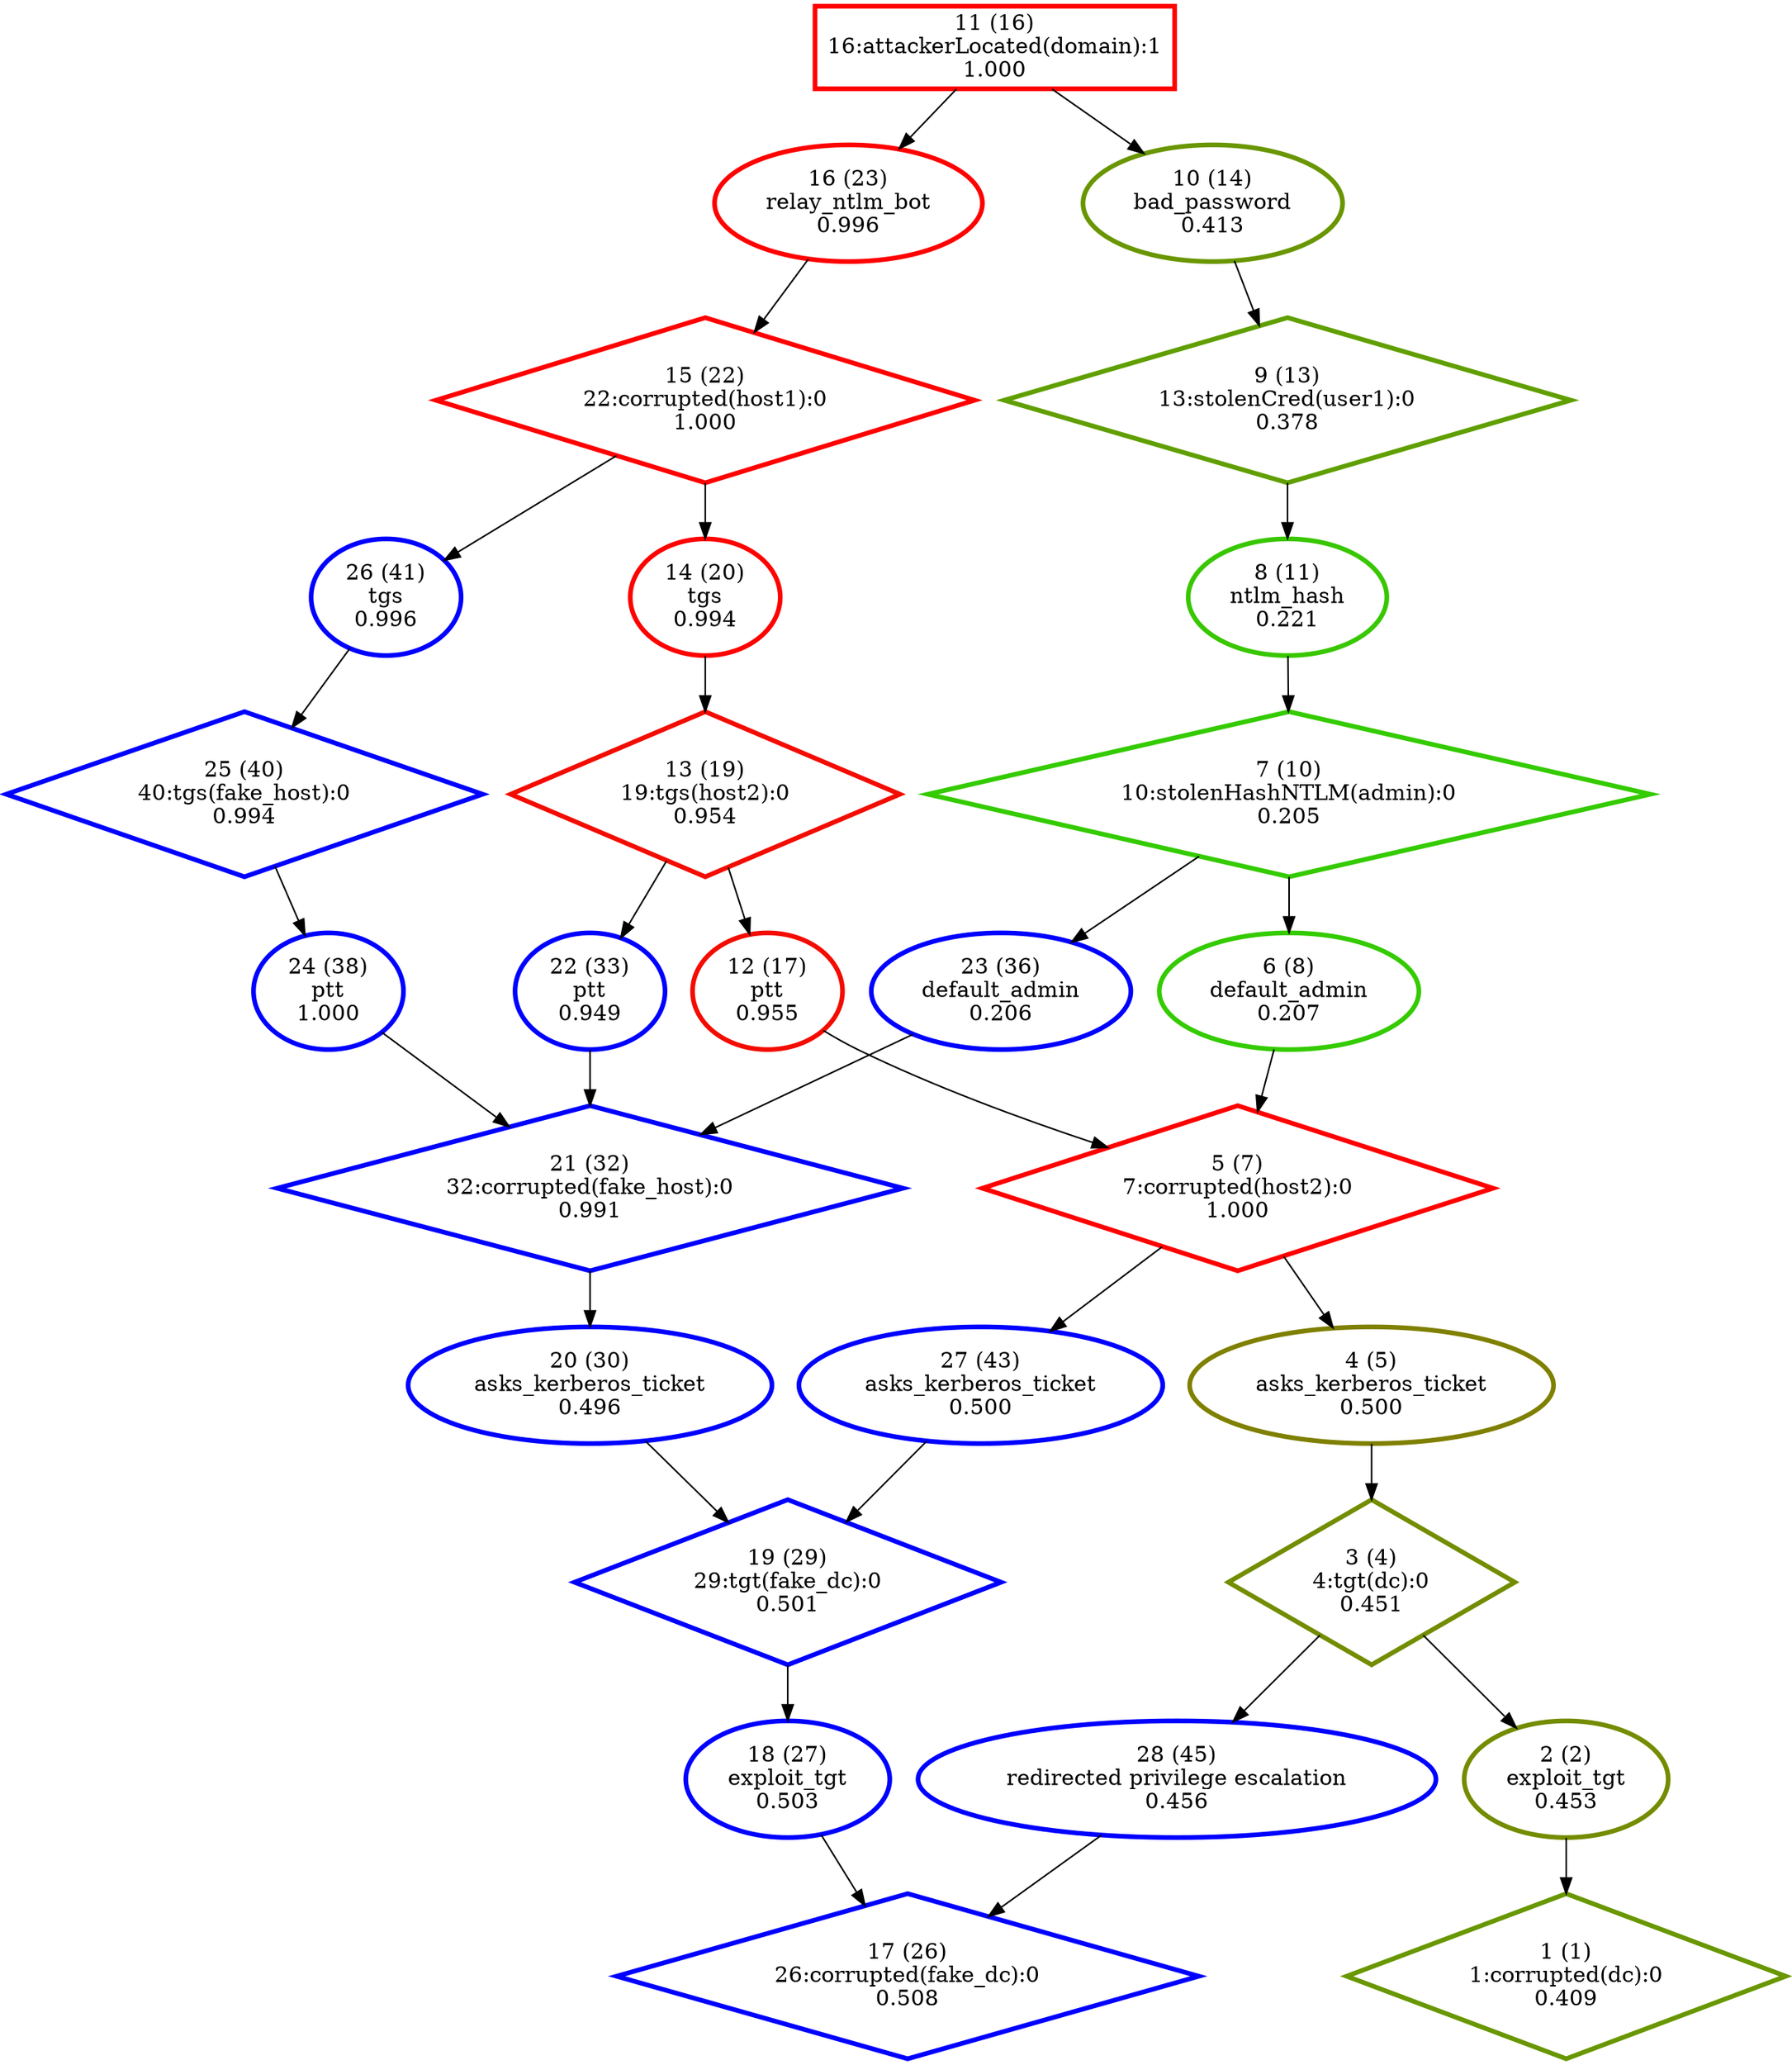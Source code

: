 digraph G {
  1 [label="1 (1)\n1:corrupted(dc):0\n0.409", color="#689700", penwidth=3, shape="diamond"];
  2 [label="2 (2)\nexploit_tgt\n0.453", color="#738C00", penwidth=3, shape="ellipse"];
  3 [label="3 (4)\n4:tgt(dc):0\n0.451", color="#728D00", penwidth=3, shape="diamond"];
  4 [label="4 (5)\nasks_kerberos_ticket\n0.500", color="#7F8000", penwidth=3, shape="ellipse"];
  5 [label="5 (7)\n7:corrupted(host2):0\n1.000", color="#FF0000", penwidth=3, shape="diamond"];
  6 [label="6 (8)\ndefault_admin\n0.207", color="#34CB00", penwidth=3, shape="ellipse"];
  7 [label="7 (10)\n10:stolenHashNTLM(admin):0\n0.205", color="#34CB00", penwidth=3, shape="diamond"];
  8 [label="8 (11)\nntlm_hash\n0.221", color="#38C700", penwidth=3, shape="ellipse"];
  9 [label="9 (13)\n13:stolenCred(user1):0\n0.378", color="#609F00", penwidth=3, shape="diamond"];
  10 [label="10 (14)\nbad_password\n0.413", color="#699600", penwidth=3, shape="ellipse"];
  11 [label="11 (16)\n16:attackerLocated(domain):1\n1.000", color="#FE0100", penwidth=3, shape="box"];
  12 [label="12 (17)\nptt\n0.955", color="#F30C00", penwidth=3, shape="ellipse"];
  13 [label="13 (19)\n19:tgs(host2):0\n0.954", color="#F30C00", penwidth=3, shape="diamond"];
  14 [label="14 (20)\ntgs\n0.994", color="#FD0200", penwidth=3, shape="ellipse"];
  15 [label="15 (22)\n22:corrupted(host1):0\n1.000", color="#FF0000", penwidth=3, shape="diamond"];
  16 [label="16 (23)\nrelay_ntlm_bot\n0.996", color="#FE0100", penwidth=3, shape="ellipse"];
  17 [label="17 (26)\n26:corrupted(fake_dc):0\n0.508", color="blue", penwidth=3, shape="diamond"];
  18 [label="18 (27)\nexploit_tgt\n0.503", color="blue", penwidth=3, shape="ellipse"];
  19 [label="19 (29)\n29:tgt(fake_dc):0\n0.501", color="blue", penwidth=3, shape="diamond"];
  20 [label="20 (30)\nasks_kerberos_ticket\n0.496", color="blue", penwidth=3, shape="ellipse"];
  21 [label="21 (32)\n32:corrupted(fake_host):0\n0.991", color="blue", penwidth=3, shape="diamond"];
  22 [label="22 (33)\nptt\n0.949", color="blue", penwidth=3, shape="ellipse"];
  23 [label="23 (36)\ndefault_admin\n0.206", color="blue", penwidth=3, shape="ellipse"];
  24 [label="24 (38)\nptt\n1.000", color="blue", penwidth=3, shape="ellipse"];
  25 [label="25 (40)\n40:tgs(fake_host):0\n0.994", color="blue", penwidth=3, shape="diamond"];
  26 [label="26 (41)\ntgs\n0.996", color="blue", penwidth=3, shape="ellipse"];
  27 [label="27 (43)\nasks_kerberos_ticket\n0.500", color="blue", penwidth=3, shape="ellipse"];
  28 [label="28 (45)\nredirected privilege escalation\n0.456", color="blue", penwidth=3, shape="ellipse"];
  "11" -> "10";
  "11" -> "16";
  "10" -> "9";
  "9" -> "8";
  "8" -> "7";
  "7" -> "6";
  "7" -> "23";
  "6" -> "5";
  "5" -> "4";
  "5" -> "27";
  "16" -> "15";
  "15" -> "14";
  "15" -> "26";
  "14" -> "13";
  "13" -> "12";
  "13" -> "22";
  "12" -> "5";
  "4" -> "3";
  "3" -> "2";
  "3" -> "28";
  "2" -> "1";
  "22" -> "21";
  "21" -> "20";
  "23" -> "21";
  "26" -> "25";
  "25" -> "24";
  "24" -> "21";
  "20" -> "19";
  "19" -> "18";
  "27" -> "19";
  "18" -> "17";
  "28" -> "17";
}